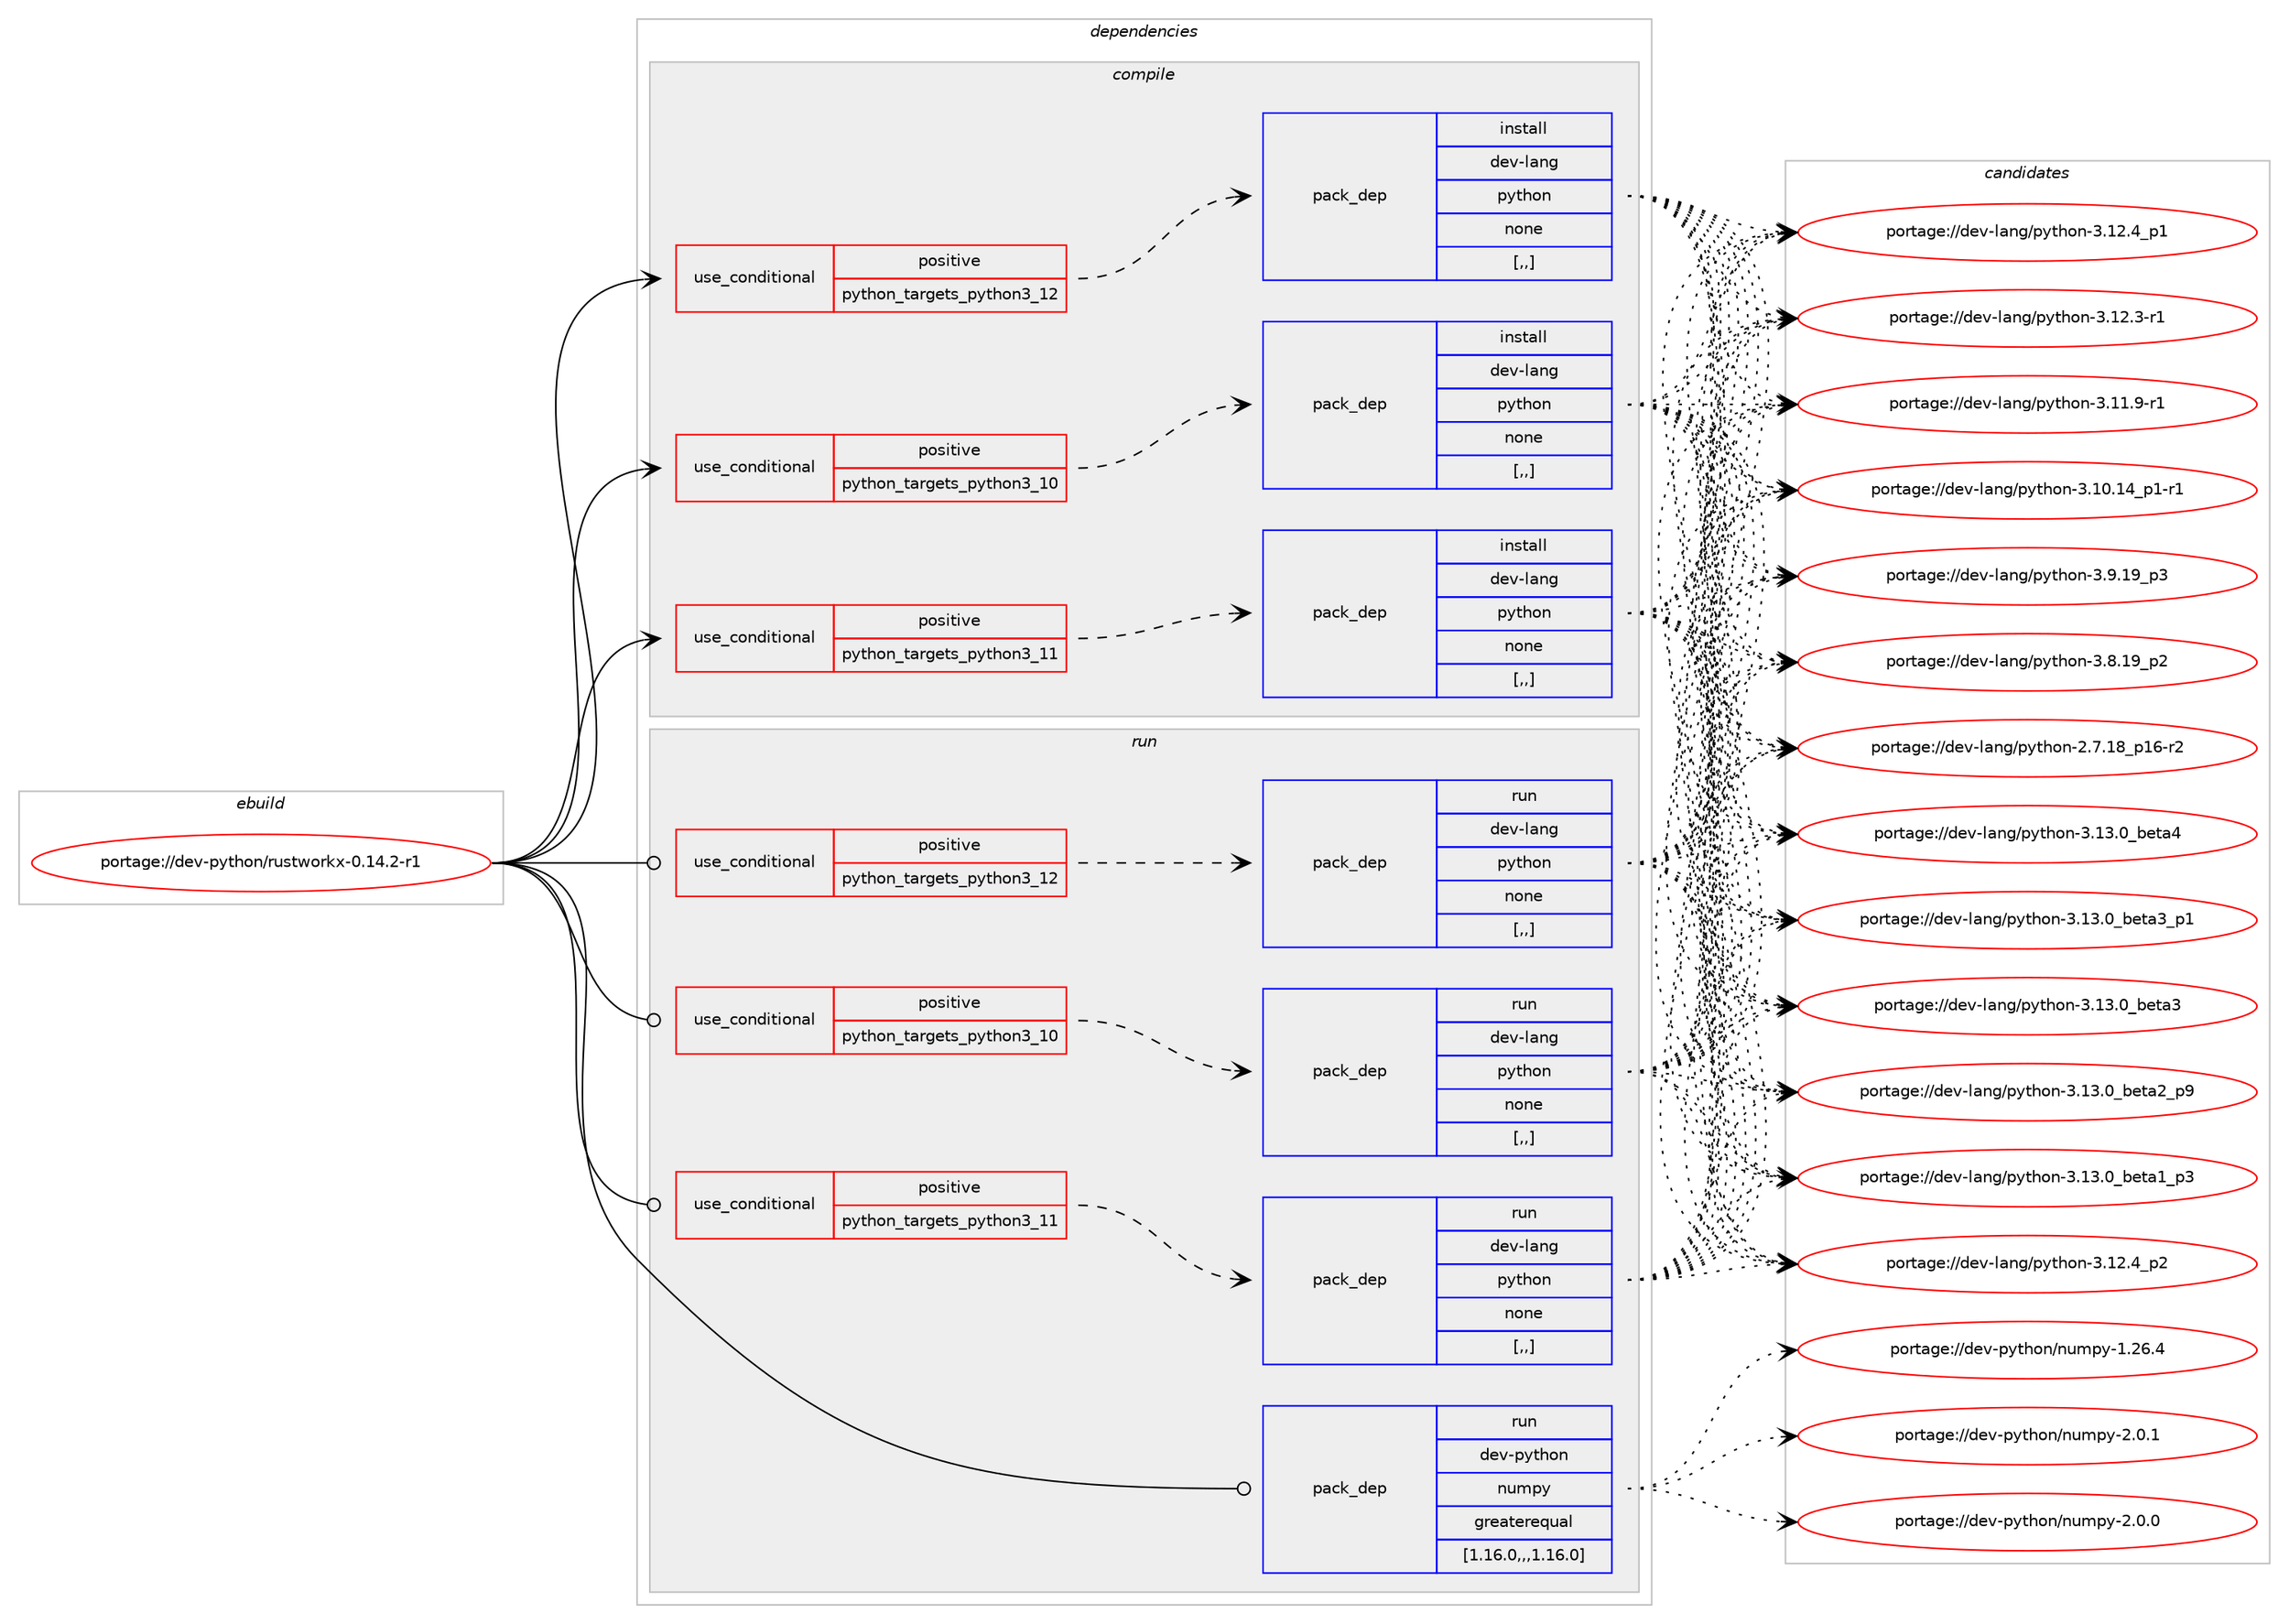 digraph prolog {

# *************
# Graph options
# *************

newrank=true;
concentrate=true;
compound=true;
graph [rankdir=LR,fontname=Helvetica,fontsize=10,ranksep=1.5];#, ranksep=2.5, nodesep=0.2];
edge  [arrowhead=vee];
node  [fontname=Helvetica,fontsize=10];

# **********
# The ebuild
# **********

subgraph cluster_leftcol {
color=gray;
label=<<i>ebuild</i>>;
id [label="portage://dev-python/rustworkx-0.14.2-r1", color=red, width=4, href="../dev-python/rustworkx-0.14.2-r1.svg"];
}

# ****************
# The dependencies
# ****************

subgraph cluster_midcol {
color=gray;
label=<<i>dependencies</i>>;
subgraph cluster_compile {
fillcolor="#eeeeee";
style=filled;
label=<<i>compile</i>>;
subgraph cond39301 {
dependency162718 [label=<<TABLE BORDER="0" CELLBORDER="1" CELLSPACING="0" CELLPADDING="4"><TR><TD ROWSPAN="3" CELLPADDING="10">use_conditional</TD></TR><TR><TD>positive</TD></TR><TR><TD>python_targets_python3_10</TD></TR></TABLE>>, shape=none, color=red];
subgraph pack122144 {
dependency162719 [label=<<TABLE BORDER="0" CELLBORDER="1" CELLSPACING="0" CELLPADDING="4" WIDTH="220"><TR><TD ROWSPAN="6" CELLPADDING="30">pack_dep</TD></TR><TR><TD WIDTH="110">install</TD></TR><TR><TD>dev-lang</TD></TR><TR><TD>python</TD></TR><TR><TD>none</TD></TR><TR><TD>[,,]</TD></TR></TABLE>>, shape=none, color=blue];
}
dependency162718:e -> dependency162719:w [weight=20,style="dashed",arrowhead="vee"];
}
id:e -> dependency162718:w [weight=20,style="solid",arrowhead="vee"];
subgraph cond39302 {
dependency162720 [label=<<TABLE BORDER="0" CELLBORDER="1" CELLSPACING="0" CELLPADDING="4"><TR><TD ROWSPAN="3" CELLPADDING="10">use_conditional</TD></TR><TR><TD>positive</TD></TR><TR><TD>python_targets_python3_11</TD></TR></TABLE>>, shape=none, color=red];
subgraph pack122145 {
dependency162721 [label=<<TABLE BORDER="0" CELLBORDER="1" CELLSPACING="0" CELLPADDING="4" WIDTH="220"><TR><TD ROWSPAN="6" CELLPADDING="30">pack_dep</TD></TR><TR><TD WIDTH="110">install</TD></TR><TR><TD>dev-lang</TD></TR><TR><TD>python</TD></TR><TR><TD>none</TD></TR><TR><TD>[,,]</TD></TR></TABLE>>, shape=none, color=blue];
}
dependency162720:e -> dependency162721:w [weight=20,style="dashed",arrowhead="vee"];
}
id:e -> dependency162720:w [weight=20,style="solid",arrowhead="vee"];
subgraph cond39303 {
dependency162722 [label=<<TABLE BORDER="0" CELLBORDER="1" CELLSPACING="0" CELLPADDING="4"><TR><TD ROWSPAN="3" CELLPADDING="10">use_conditional</TD></TR><TR><TD>positive</TD></TR><TR><TD>python_targets_python3_12</TD></TR></TABLE>>, shape=none, color=red];
subgraph pack122146 {
dependency162723 [label=<<TABLE BORDER="0" CELLBORDER="1" CELLSPACING="0" CELLPADDING="4" WIDTH="220"><TR><TD ROWSPAN="6" CELLPADDING="30">pack_dep</TD></TR><TR><TD WIDTH="110">install</TD></TR><TR><TD>dev-lang</TD></TR><TR><TD>python</TD></TR><TR><TD>none</TD></TR><TR><TD>[,,]</TD></TR></TABLE>>, shape=none, color=blue];
}
dependency162722:e -> dependency162723:w [weight=20,style="dashed",arrowhead="vee"];
}
id:e -> dependency162722:w [weight=20,style="solid",arrowhead="vee"];
}
subgraph cluster_compileandrun {
fillcolor="#eeeeee";
style=filled;
label=<<i>compile and run</i>>;
}
subgraph cluster_run {
fillcolor="#eeeeee";
style=filled;
label=<<i>run</i>>;
subgraph cond39304 {
dependency162724 [label=<<TABLE BORDER="0" CELLBORDER="1" CELLSPACING="0" CELLPADDING="4"><TR><TD ROWSPAN="3" CELLPADDING="10">use_conditional</TD></TR><TR><TD>positive</TD></TR><TR><TD>python_targets_python3_10</TD></TR></TABLE>>, shape=none, color=red];
subgraph pack122147 {
dependency162725 [label=<<TABLE BORDER="0" CELLBORDER="1" CELLSPACING="0" CELLPADDING="4" WIDTH="220"><TR><TD ROWSPAN="6" CELLPADDING="30">pack_dep</TD></TR><TR><TD WIDTH="110">run</TD></TR><TR><TD>dev-lang</TD></TR><TR><TD>python</TD></TR><TR><TD>none</TD></TR><TR><TD>[,,]</TD></TR></TABLE>>, shape=none, color=blue];
}
dependency162724:e -> dependency162725:w [weight=20,style="dashed",arrowhead="vee"];
}
id:e -> dependency162724:w [weight=20,style="solid",arrowhead="odot"];
subgraph cond39305 {
dependency162726 [label=<<TABLE BORDER="0" CELLBORDER="1" CELLSPACING="0" CELLPADDING="4"><TR><TD ROWSPAN="3" CELLPADDING="10">use_conditional</TD></TR><TR><TD>positive</TD></TR><TR><TD>python_targets_python3_11</TD></TR></TABLE>>, shape=none, color=red];
subgraph pack122148 {
dependency162727 [label=<<TABLE BORDER="0" CELLBORDER="1" CELLSPACING="0" CELLPADDING="4" WIDTH="220"><TR><TD ROWSPAN="6" CELLPADDING="30">pack_dep</TD></TR><TR><TD WIDTH="110">run</TD></TR><TR><TD>dev-lang</TD></TR><TR><TD>python</TD></TR><TR><TD>none</TD></TR><TR><TD>[,,]</TD></TR></TABLE>>, shape=none, color=blue];
}
dependency162726:e -> dependency162727:w [weight=20,style="dashed",arrowhead="vee"];
}
id:e -> dependency162726:w [weight=20,style="solid",arrowhead="odot"];
subgraph cond39306 {
dependency162728 [label=<<TABLE BORDER="0" CELLBORDER="1" CELLSPACING="0" CELLPADDING="4"><TR><TD ROWSPAN="3" CELLPADDING="10">use_conditional</TD></TR><TR><TD>positive</TD></TR><TR><TD>python_targets_python3_12</TD></TR></TABLE>>, shape=none, color=red];
subgraph pack122149 {
dependency162729 [label=<<TABLE BORDER="0" CELLBORDER="1" CELLSPACING="0" CELLPADDING="4" WIDTH="220"><TR><TD ROWSPAN="6" CELLPADDING="30">pack_dep</TD></TR><TR><TD WIDTH="110">run</TD></TR><TR><TD>dev-lang</TD></TR><TR><TD>python</TD></TR><TR><TD>none</TD></TR><TR><TD>[,,]</TD></TR></TABLE>>, shape=none, color=blue];
}
dependency162728:e -> dependency162729:w [weight=20,style="dashed",arrowhead="vee"];
}
id:e -> dependency162728:w [weight=20,style="solid",arrowhead="odot"];
subgraph pack122150 {
dependency162730 [label=<<TABLE BORDER="0" CELLBORDER="1" CELLSPACING="0" CELLPADDING="4" WIDTH="220"><TR><TD ROWSPAN="6" CELLPADDING="30">pack_dep</TD></TR><TR><TD WIDTH="110">run</TD></TR><TR><TD>dev-python</TD></TR><TR><TD>numpy</TD></TR><TR><TD>greaterequal</TD></TR><TR><TD>[1.16.0,,,1.16.0]</TD></TR></TABLE>>, shape=none, color=blue];
}
id:e -> dependency162730:w [weight=20,style="solid",arrowhead="odot"];
}
}

# **************
# The candidates
# **************

subgraph cluster_choices {
rank=same;
color=gray;
label=<<i>candidates</i>>;

subgraph choice122144 {
color=black;
nodesep=1;
choice1001011184510897110103471121211161041111104551464951464895981011169752 [label="portage://dev-lang/python-3.13.0_beta4", color=red, width=4,href="../dev-lang/python-3.13.0_beta4.svg"];
choice10010111845108971101034711212111610411111045514649514648959810111697519511249 [label="portage://dev-lang/python-3.13.0_beta3_p1", color=red, width=4,href="../dev-lang/python-3.13.0_beta3_p1.svg"];
choice1001011184510897110103471121211161041111104551464951464895981011169751 [label="portage://dev-lang/python-3.13.0_beta3", color=red, width=4,href="../dev-lang/python-3.13.0_beta3.svg"];
choice10010111845108971101034711212111610411111045514649514648959810111697509511257 [label="portage://dev-lang/python-3.13.0_beta2_p9", color=red, width=4,href="../dev-lang/python-3.13.0_beta2_p9.svg"];
choice10010111845108971101034711212111610411111045514649514648959810111697499511251 [label="portage://dev-lang/python-3.13.0_beta1_p3", color=red, width=4,href="../dev-lang/python-3.13.0_beta1_p3.svg"];
choice100101118451089711010347112121116104111110455146495046529511250 [label="portage://dev-lang/python-3.12.4_p2", color=red, width=4,href="../dev-lang/python-3.12.4_p2.svg"];
choice100101118451089711010347112121116104111110455146495046529511249 [label="portage://dev-lang/python-3.12.4_p1", color=red, width=4,href="../dev-lang/python-3.12.4_p1.svg"];
choice100101118451089711010347112121116104111110455146495046514511449 [label="portage://dev-lang/python-3.12.3-r1", color=red, width=4,href="../dev-lang/python-3.12.3-r1.svg"];
choice100101118451089711010347112121116104111110455146494946574511449 [label="portage://dev-lang/python-3.11.9-r1", color=red, width=4,href="../dev-lang/python-3.11.9-r1.svg"];
choice100101118451089711010347112121116104111110455146494846495295112494511449 [label="portage://dev-lang/python-3.10.14_p1-r1", color=red, width=4,href="../dev-lang/python-3.10.14_p1-r1.svg"];
choice100101118451089711010347112121116104111110455146574649579511251 [label="portage://dev-lang/python-3.9.19_p3", color=red, width=4,href="../dev-lang/python-3.9.19_p3.svg"];
choice100101118451089711010347112121116104111110455146564649579511250 [label="portage://dev-lang/python-3.8.19_p2", color=red, width=4,href="../dev-lang/python-3.8.19_p2.svg"];
choice100101118451089711010347112121116104111110455046554649569511249544511450 [label="portage://dev-lang/python-2.7.18_p16-r2", color=red, width=4,href="../dev-lang/python-2.7.18_p16-r2.svg"];
dependency162719:e -> choice1001011184510897110103471121211161041111104551464951464895981011169752:w [style=dotted,weight="100"];
dependency162719:e -> choice10010111845108971101034711212111610411111045514649514648959810111697519511249:w [style=dotted,weight="100"];
dependency162719:e -> choice1001011184510897110103471121211161041111104551464951464895981011169751:w [style=dotted,weight="100"];
dependency162719:e -> choice10010111845108971101034711212111610411111045514649514648959810111697509511257:w [style=dotted,weight="100"];
dependency162719:e -> choice10010111845108971101034711212111610411111045514649514648959810111697499511251:w [style=dotted,weight="100"];
dependency162719:e -> choice100101118451089711010347112121116104111110455146495046529511250:w [style=dotted,weight="100"];
dependency162719:e -> choice100101118451089711010347112121116104111110455146495046529511249:w [style=dotted,weight="100"];
dependency162719:e -> choice100101118451089711010347112121116104111110455146495046514511449:w [style=dotted,weight="100"];
dependency162719:e -> choice100101118451089711010347112121116104111110455146494946574511449:w [style=dotted,weight="100"];
dependency162719:e -> choice100101118451089711010347112121116104111110455146494846495295112494511449:w [style=dotted,weight="100"];
dependency162719:e -> choice100101118451089711010347112121116104111110455146574649579511251:w [style=dotted,weight="100"];
dependency162719:e -> choice100101118451089711010347112121116104111110455146564649579511250:w [style=dotted,weight="100"];
dependency162719:e -> choice100101118451089711010347112121116104111110455046554649569511249544511450:w [style=dotted,weight="100"];
}
subgraph choice122145 {
color=black;
nodesep=1;
choice1001011184510897110103471121211161041111104551464951464895981011169752 [label="portage://dev-lang/python-3.13.0_beta4", color=red, width=4,href="../dev-lang/python-3.13.0_beta4.svg"];
choice10010111845108971101034711212111610411111045514649514648959810111697519511249 [label="portage://dev-lang/python-3.13.0_beta3_p1", color=red, width=4,href="../dev-lang/python-3.13.0_beta3_p1.svg"];
choice1001011184510897110103471121211161041111104551464951464895981011169751 [label="portage://dev-lang/python-3.13.0_beta3", color=red, width=4,href="../dev-lang/python-3.13.0_beta3.svg"];
choice10010111845108971101034711212111610411111045514649514648959810111697509511257 [label="portage://dev-lang/python-3.13.0_beta2_p9", color=red, width=4,href="../dev-lang/python-3.13.0_beta2_p9.svg"];
choice10010111845108971101034711212111610411111045514649514648959810111697499511251 [label="portage://dev-lang/python-3.13.0_beta1_p3", color=red, width=4,href="../dev-lang/python-3.13.0_beta1_p3.svg"];
choice100101118451089711010347112121116104111110455146495046529511250 [label="portage://dev-lang/python-3.12.4_p2", color=red, width=4,href="../dev-lang/python-3.12.4_p2.svg"];
choice100101118451089711010347112121116104111110455146495046529511249 [label="portage://dev-lang/python-3.12.4_p1", color=red, width=4,href="../dev-lang/python-3.12.4_p1.svg"];
choice100101118451089711010347112121116104111110455146495046514511449 [label="portage://dev-lang/python-3.12.3-r1", color=red, width=4,href="../dev-lang/python-3.12.3-r1.svg"];
choice100101118451089711010347112121116104111110455146494946574511449 [label="portage://dev-lang/python-3.11.9-r1", color=red, width=4,href="../dev-lang/python-3.11.9-r1.svg"];
choice100101118451089711010347112121116104111110455146494846495295112494511449 [label="portage://dev-lang/python-3.10.14_p1-r1", color=red, width=4,href="../dev-lang/python-3.10.14_p1-r1.svg"];
choice100101118451089711010347112121116104111110455146574649579511251 [label="portage://dev-lang/python-3.9.19_p3", color=red, width=4,href="../dev-lang/python-3.9.19_p3.svg"];
choice100101118451089711010347112121116104111110455146564649579511250 [label="portage://dev-lang/python-3.8.19_p2", color=red, width=4,href="../dev-lang/python-3.8.19_p2.svg"];
choice100101118451089711010347112121116104111110455046554649569511249544511450 [label="portage://dev-lang/python-2.7.18_p16-r2", color=red, width=4,href="../dev-lang/python-2.7.18_p16-r2.svg"];
dependency162721:e -> choice1001011184510897110103471121211161041111104551464951464895981011169752:w [style=dotted,weight="100"];
dependency162721:e -> choice10010111845108971101034711212111610411111045514649514648959810111697519511249:w [style=dotted,weight="100"];
dependency162721:e -> choice1001011184510897110103471121211161041111104551464951464895981011169751:w [style=dotted,weight="100"];
dependency162721:e -> choice10010111845108971101034711212111610411111045514649514648959810111697509511257:w [style=dotted,weight="100"];
dependency162721:e -> choice10010111845108971101034711212111610411111045514649514648959810111697499511251:w [style=dotted,weight="100"];
dependency162721:e -> choice100101118451089711010347112121116104111110455146495046529511250:w [style=dotted,weight="100"];
dependency162721:e -> choice100101118451089711010347112121116104111110455146495046529511249:w [style=dotted,weight="100"];
dependency162721:e -> choice100101118451089711010347112121116104111110455146495046514511449:w [style=dotted,weight="100"];
dependency162721:e -> choice100101118451089711010347112121116104111110455146494946574511449:w [style=dotted,weight="100"];
dependency162721:e -> choice100101118451089711010347112121116104111110455146494846495295112494511449:w [style=dotted,weight="100"];
dependency162721:e -> choice100101118451089711010347112121116104111110455146574649579511251:w [style=dotted,weight="100"];
dependency162721:e -> choice100101118451089711010347112121116104111110455146564649579511250:w [style=dotted,weight="100"];
dependency162721:e -> choice100101118451089711010347112121116104111110455046554649569511249544511450:w [style=dotted,weight="100"];
}
subgraph choice122146 {
color=black;
nodesep=1;
choice1001011184510897110103471121211161041111104551464951464895981011169752 [label="portage://dev-lang/python-3.13.0_beta4", color=red, width=4,href="../dev-lang/python-3.13.0_beta4.svg"];
choice10010111845108971101034711212111610411111045514649514648959810111697519511249 [label="portage://dev-lang/python-3.13.0_beta3_p1", color=red, width=4,href="../dev-lang/python-3.13.0_beta3_p1.svg"];
choice1001011184510897110103471121211161041111104551464951464895981011169751 [label="portage://dev-lang/python-3.13.0_beta3", color=red, width=4,href="../dev-lang/python-3.13.0_beta3.svg"];
choice10010111845108971101034711212111610411111045514649514648959810111697509511257 [label="portage://dev-lang/python-3.13.0_beta2_p9", color=red, width=4,href="../dev-lang/python-3.13.0_beta2_p9.svg"];
choice10010111845108971101034711212111610411111045514649514648959810111697499511251 [label="portage://dev-lang/python-3.13.0_beta1_p3", color=red, width=4,href="../dev-lang/python-3.13.0_beta1_p3.svg"];
choice100101118451089711010347112121116104111110455146495046529511250 [label="portage://dev-lang/python-3.12.4_p2", color=red, width=4,href="../dev-lang/python-3.12.4_p2.svg"];
choice100101118451089711010347112121116104111110455146495046529511249 [label="portage://dev-lang/python-3.12.4_p1", color=red, width=4,href="../dev-lang/python-3.12.4_p1.svg"];
choice100101118451089711010347112121116104111110455146495046514511449 [label="portage://dev-lang/python-3.12.3-r1", color=red, width=4,href="../dev-lang/python-3.12.3-r1.svg"];
choice100101118451089711010347112121116104111110455146494946574511449 [label="portage://dev-lang/python-3.11.9-r1", color=red, width=4,href="../dev-lang/python-3.11.9-r1.svg"];
choice100101118451089711010347112121116104111110455146494846495295112494511449 [label="portage://dev-lang/python-3.10.14_p1-r1", color=red, width=4,href="../dev-lang/python-3.10.14_p1-r1.svg"];
choice100101118451089711010347112121116104111110455146574649579511251 [label="portage://dev-lang/python-3.9.19_p3", color=red, width=4,href="../dev-lang/python-3.9.19_p3.svg"];
choice100101118451089711010347112121116104111110455146564649579511250 [label="portage://dev-lang/python-3.8.19_p2", color=red, width=4,href="../dev-lang/python-3.8.19_p2.svg"];
choice100101118451089711010347112121116104111110455046554649569511249544511450 [label="portage://dev-lang/python-2.7.18_p16-r2", color=red, width=4,href="../dev-lang/python-2.7.18_p16-r2.svg"];
dependency162723:e -> choice1001011184510897110103471121211161041111104551464951464895981011169752:w [style=dotted,weight="100"];
dependency162723:e -> choice10010111845108971101034711212111610411111045514649514648959810111697519511249:w [style=dotted,weight="100"];
dependency162723:e -> choice1001011184510897110103471121211161041111104551464951464895981011169751:w [style=dotted,weight="100"];
dependency162723:e -> choice10010111845108971101034711212111610411111045514649514648959810111697509511257:w [style=dotted,weight="100"];
dependency162723:e -> choice10010111845108971101034711212111610411111045514649514648959810111697499511251:w [style=dotted,weight="100"];
dependency162723:e -> choice100101118451089711010347112121116104111110455146495046529511250:w [style=dotted,weight="100"];
dependency162723:e -> choice100101118451089711010347112121116104111110455146495046529511249:w [style=dotted,weight="100"];
dependency162723:e -> choice100101118451089711010347112121116104111110455146495046514511449:w [style=dotted,weight="100"];
dependency162723:e -> choice100101118451089711010347112121116104111110455146494946574511449:w [style=dotted,weight="100"];
dependency162723:e -> choice100101118451089711010347112121116104111110455146494846495295112494511449:w [style=dotted,weight="100"];
dependency162723:e -> choice100101118451089711010347112121116104111110455146574649579511251:w [style=dotted,weight="100"];
dependency162723:e -> choice100101118451089711010347112121116104111110455146564649579511250:w [style=dotted,weight="100"];
dependency162723:e -> choice100101118451089711010347112121116104111110455046554649569511249544511450:w [style=dotted,weight="100"];
}
subgraph choice122147 {
color=black;
nodesep=1;
choice1001011184510897110103471121211161041111104551464951464895981011169752 [label="portage://dev-lang/python-3.13.0_beta4", color=red, width=4,href="../dev-lang/python-3.13.0_beta4.svg"];
choice10010111845108971101034711212111610411111045514649514648959810111697519511249 [label="portage://dev-lang/python-3.13.0_beta3_p1", color=red, width=4,href="../dev-lang/python-3.13.0_beta3_p1.svg"];
choice1001011184510897110103471121211161041111104551464951464895981011169751 [label="portage://dev-lang/python-3.13.0_beta3", color=red, width=4,href="../dev-lang/python-3.13.0_beta3.svg"];
choice10010111845108971101034711212111610411111045514649514648959810111697509511257 [label="portage://dev-lang/python-3.13.0_beta2_p9", color=red, width=4,href="../dev-lang/python-3.13.0_beta2_p9.svg"];
choice10010111845108971101034711212111610411111045514649514648959810111697499511251 [label="portage://dev-lang/python-3.13.0_beta1_p3", color=red, width=4,href="../dev-lang/python-3.13.0_beta1_p3.svg"];
choice100101118451089711010347112121116104111110455146495046529511250 [label="portage://dev-lang/python-3.12.4_p2", color=red, width=4,href="../dev-lang/python-3.12.4_p2.svg"];
choice100101118451089711010347112121116104111110455146495046529511249 [label="portage://dev-lang/python-3.12.4_p1", color=red, width=4,href="../dev-lang/python-3.12.4_p1.svg"];
choice100101118451089711010347112121116104111110455146495046514511449 [label="portage://dev-lang/python-3.12.3-r1", color=red, width=4,href="../dev-lang/python-3.12.3-r1.svg"];
choice100101118451089711010347112121116104111110455146494946574511449 [label="portage://dev-lang/python-3.11.9-r1", color=red, width=4,href="../dev-lang/python-3.11.9-r1.svg"];
choice100101118451089711010347112121116104111110455146494846495295112494511449 [label="portage://dev-lang/python-3.10.14_p1-r1", color=red, width=4,href="../dev-lang/python-3.10.14_p1-r1.svg"];
choice100101118451089711010347112121116104111110455146574649579511251 [label="portage://dev-lang/python-3.9.19_p3", color=red, width=4,href="../dev-lang/python-3.9.19_p3.svg"];
choice100101118451089711010347112121116104111110455146564649579511250 [label="portage://dev-lang/python-3.8.19_p2", color=red, width=4,href="../dev-lang/python-3.8.19_p2.svg"];
choice100101118451089711010347112121116104111110455046554649569511249544511450 [label="portage://dev-lang/python-2.7.18_p16-r2", color=red, width=4,href="../dev-lang/python-2.7.18_p16-r2.svg"];
dependency162725:e -> choice1001011184510897110103471121211161041111104551464951464895981011169752:w [style=dotted,weight="100"];
dependency162725:e -> choice10010111845108971101034711212111610411111045514649514648959810111697519511249:w [style=dotted,weight="100"];
dependency162725:e -> choice1001011184510897110103471121211161041111104551464951464895981011169751:w [style=dotted,weight="100"];
dependency162725:e -> choice10010111845108971101034711212111610411111045514649514648959810111697509511257:w [style=dotted,weight="100"];
dependency162725:e -> choice10010111845108971101034711212111610411111045514649514648959810111697499511251:w [style=dotted,weight="100"];
dependency162725:e -> choice100101118451089711010347112121116104111110455146495046529511250:w [style=dotted,weight="100"];
dependency162725:e -> choice100101118451089711010347112121116104111110455146495046529511249:w [style=dotted,weight="100"];
dependency162725:e -> choice100101118451089711010347112121116104111110455146495046514511449:w [style=dotted,weight="100"];
dependency162725:e -> choice100101118451089711010347112121116104111110455146494946574511449:w [style=dotted,weight="100"];
dependency162725:e -> choice100101118451089711010347112121116104111110455146494846495295112494511449:w [style=dotted,weight="100"];
dependency162725:e -> choice100101118451089711010347112121116104111110455146574649579511251:w [style=dotted,weight="100"];
dependency162725:e -> choice100101118451089711010347112121116104111110455146564649579511250:w [style=dotted,weight="100"];
dependency162725:e -> choice100101118451089711010347112121116104111110455046554649569511249544511450:w [style=dotted,weight="100"];
}
subgraph choice122148 {
color=black;
nodesep=1;
choice1001011184510897110103471121211161041111104551464951464895981011169752 [label="portage://dev-lang/python-3.13.0_beta4", color=red, width=4,href="../dev-lang/python-3.13.0_beta4.svg"];
choice10010111845108971101034711212111610411111045514649514648959810111697519511249 [label="portage://dev-lang/python-3.13.0_beta3_p1", color=red, width=4,href="../dev-lang/python-3.13.0_beta3_p1.svg"];
choice1001011184510897110103471121211161041111104551464951464895981011169751 [label="portage://dev-lang/python-3.13.0_beta3", color=red, width=4,href="../dev-lang/python-3.13.0_beta3.svg"];
choice10010111845108971101034711212111610411111045514649514648959810111697509511257 [label="portage://dev-lang/python-3.13.0_beta2_p9", color=red, width=4,href="../dev-lang/python-3.13.0_beta2_p9.svg"];
choice10010111845108971101034711212111610411111045514649514648959810111697499511251 [label="portage://dev-lang/python-3.13.0_beta1_p3", color=red, width=4,href="../dev-lang/python-3.13.0_beta1_p3.svg"];
choice100101118451089711010347112121116104111110455146495046529511250 [label="portage://dev-lang/python-3.12.4_p2", color=red, width=4,href="../dev-lang/python-3.12.4_p2.svg"];
choice100101118451089711010347112121116104111110455146495046529511249 [label="portage://dev-lang/python-3.12.4_p1", color=red, width=4,href="../dev-lang/python-3.12.4_p1.svg"];
choice100101118451089711010347112121116104111110455146495046514511449 [label="portage://dev-lang/python-3.12.3-r1", color=red, width=4,href="../dev-lang/python-3.12.3-r1.svg"];
choice100101118451089711010347112121116104111110455146494946574511449 [label="portage://dev-lang/python-3.11.9-r1", color=red, width=4,href="../dev-lang/python-3.11.9-r1.svg"];
choice100101118451089711010347112121116104111110455146494846495295112494511449 [label="portage://dev-lang/python-3.10.14_p1-r1", color=red, width=4,href="../dev-lang/python-3.10.14_p1-r1.svg"];
choice100101118451089711010347112121116104111110455146574649579511251 [label="portage://dev-lang/python-3.9.19_p3", color=red, width=4,href="../dev-lang/python-3.9.19_p3.svg"];
choice100101118451089711010347112121116104111110455146564649579511250 [label="portage://dev-lang/python-3.8.19_p2", color=red, width=4,href="../dev-lang/python-3.8.19_p2.svg"];
choice100101118451089711010347112121116104111110455046554649569511249544511450 [label="portage://dev-lang/python-2.7.18_p16-r2", color=red, width=4,href="../dev-lang/python-2.7.18_p16-r2.svg"];
dependency162727:e -> choice1001011184510897110103471121211161041111104551464951464895981011169752:w [style=dotted,weight="100"];
dependency162727:e -> choice10010111845108971101034711212111610411111045514649514648959810111697519511249:w [style=dotted,weight="100"];
dependency162727:e -> choice1001011184510897110103471121211161041111104551464951464895981011169751:w [style=dotted,weight="100"];
dependency162727:e -> choice10010111845108971101034711212111610411111045514649514648959810111697509511257:w [style=dotted,weight="100"];
dependency162727:e -> choice10010111845108971101034711212111610411111045514649514648959810111697499511251:w [style=dotted,weight="100"];
dependency162727:e -> choice100101118451089711010347112121116104111110455146495046529511250:w [style=dotted,weight="100"];
dependency162727:e -> choice100101118451089711010347112121116104111110455146495046529511249:w [style=dotted,weight="100"];
dependency162727:e -> choice100101118451089711010347112121116104111110455146495046514511449:w [style=dotted,weight="100"];
dependency162727:e -> choice100101118451089711010347112121116104111110455146494946574511449:w [style=dotted,weight="100"];
dependency162727:e -> choice100101118451089711010347112121116104111110455146494846495295112494511449:w [style=dotted,weight="100"];
dependency162727:e -> choice100101118451089711010347112121116104111110455146574649579511251:w [style=dotted,weight="100"];
dependency162727:e -> choice100101118451089711010347112121116104111110455146564649579511250:w [style=dotted,weight="100"];
dependency162727:e -> choice100101118451089711010347112121116104111110455046554649569511249544511450:w [style=dotted,weight="100"];
}
subgraph choice122149 {
color=black;
nodesep=1;
choice1001011184510897110103471121211161041111104551464951464895981011169752 [label="portage://dev-lang/python-3.13.0_beta4", color=red, width=4,href="../dev-lang/python-3.13.0_beta4.svg"];
choice10010111845108971101034711212111610411111045514649514648959810111697519511249 [label="portage://dev-lang/python-3.13.0_beta3_p1", color=red, width=4,href="../dev-lang/python-3.13.0_beta3_p1.svg"];
choice1001011184510897110103471121211161041111104551464951464895981011169751 [label="portage://dev-lang/python-3.13.0_beta3", color=red, width=4,href="../dev-lang/python-3.13.0_beta3.svg"];
choice10010111845108971101034711212111610411111045514649514648959810111697509511257 [label="portage://dev-lang/python-3.13.0_beta2_p9", color=red, width=4,href="../dev-lang/python-3.13.0_beta2_p9.svg"];
choice10010111845108971101034711212111610411111045514649514648959810111697499511251 [label="portage://dev-lang/python-3.13.0_beta1_p3", color=red, width=4,href="../dev-lang/python-3.13.0_beta1_p3.svg"];
choice100101118451089711010347112121116104111110455146495046529511250 [label="portage://dev-lang/python-3.12.4_p2", color=red, width=4,href="../dev-lang/python-3.12.4_p2.svg"];
choice100101118451089711010347112121116104111110455146495046529511249 [label="portage://dev-lang/python-3.12.4_p1", color=red, width=4,href="../dev-lang/python-3.12.4_p1.svg"];
choice100101118451089711010347112121116104111110455146495046514511449 [label="portage://dev-lang/python-3.12.3-r1", color=red, width=4,href="../dev-lang/python-3.12.3-r1.svg"];
choice100101118451089711010347112121116104111110455146494946574511449 [label="portage://dev-lang/python-3.11.9-r1", color=red, width=4,href="../dev-lang/python-3.11.9-r1.svg"];
choice100101118451089711010347112121116104111110455146494846495295112494511449 [label="portage://dev-lang/python-3.10.14_p1-r1", color=red, width=4,href="../dev-lang/python-3.10.14_p1-r1.svg"];
choice100101118451089711010347112121116104111110455146574649579511251 [label="portage://dev-lang/python-3.9.19_p3", color=red, width=4,href="../dev-lang/python-3.9.19_p3.svg"];
choice100101118451089711010347112121116104111110455146564649579511250 [label="portage://dev-lang/python-3.8.19_p2", color=red, width=4,href="../dev-lang/python-3.8.19_p2.svg"];
choice100101118451089711010347112121116104111110455046554649569511249544511450 [label="portage://dev-lang/python-2.7.18_p16-r2", color=red, width=4,href="../dev-lang/python-2.7.18_p16-r2.svg"];
dependency162729:e -> choice1001011184510897110103471121211161041111104551464951464895981011169752:w [style=dotted,weight="100"];
dependency162729:e -> choice10010111845108971101034711212111610411111045514649514648959810111697519511249:w [style=dotted,weight="100"];
dependency162729:e -> choice1001011184510897110103471121211161041111104551464951464895981011169751:w [style=dotted,weight="100"];
dependency162729:e -> choice10010111845108971101034711212111610411111045514649514648959810111697509511257:w [style=dotted,weight="100"];
dependency162729:e -> choice10010111845108971101034711212111610411111045514649514648959810111697499511251:w [style=dotted,weight="100"];
dependency162729:e -> choice100101118451089711010347112121116104111110455146495046529511250:w [style=dotted,weight="100"];
dependency162729:e -> choice100101118451089711010347112121116104111110455146495046529511249:w [style=dotted,weight="100"];
dependency162729:e -> choice100101118451089711010347112121116104111110455146495046514511449:w [style=dotted,weight="100"];
dependency162729:e -> choice100101118451089711010347112121116104111110455146494946574511449:w [style=dotted,weight="100"];
dependency162729:e -> choice100101118451089711010347112121116104111110455146494846495295112494511449:w [style=dotted,weight="100"];
dependency162729:e -> choice100101118451089711010347112121116104111110455146574649579511251:w [style=dotted,weight="100"];
dependency162729:e -> choice100101118451089711010347112121116104111110455146564649579511250:w [style=dotted,weight="100"];
dependency162729:e -> choice100101118451089711010347112121116104111110455046554649569511249544511450:w [style=dotted,weight="100"];
}
subgraph choice122150 {
color=black;
nodesep=1;
choice1001011184511212111610411111047110117109112121455046484649 [label="portage://dev-python/numpy-2.0.1", color=red, width=4,href="../dev-python/numpy-2.0.1.svg"];
choice1001011184511212111610411111047110117109112121455046484648 [label="portage://dev-python/numpy-2.0.0", color=red, width=4,href="../dev-python/numpy-2.0.0.svg"];
choice100101118451121211161041111104711011710911212145494650544652 [label="portage://dev-python/numpy-1.26.4", color=red, width=4,href="../dev-python/numpy-1.26.4.svg"];
dependency162730:e -> choice1001011184511212111610411111047110117109112121455046484649:w [style=dotted,weight="100"];
dependency162730:e -> choice1001011184511212111610411111047110117109112121455046484648:w [style=dotted,weight="100"];
dependency162730:e -> choice100101118451121211161041111104711011710911212145494650544652:w [style=dotted,weight="100"];
}
}

}
